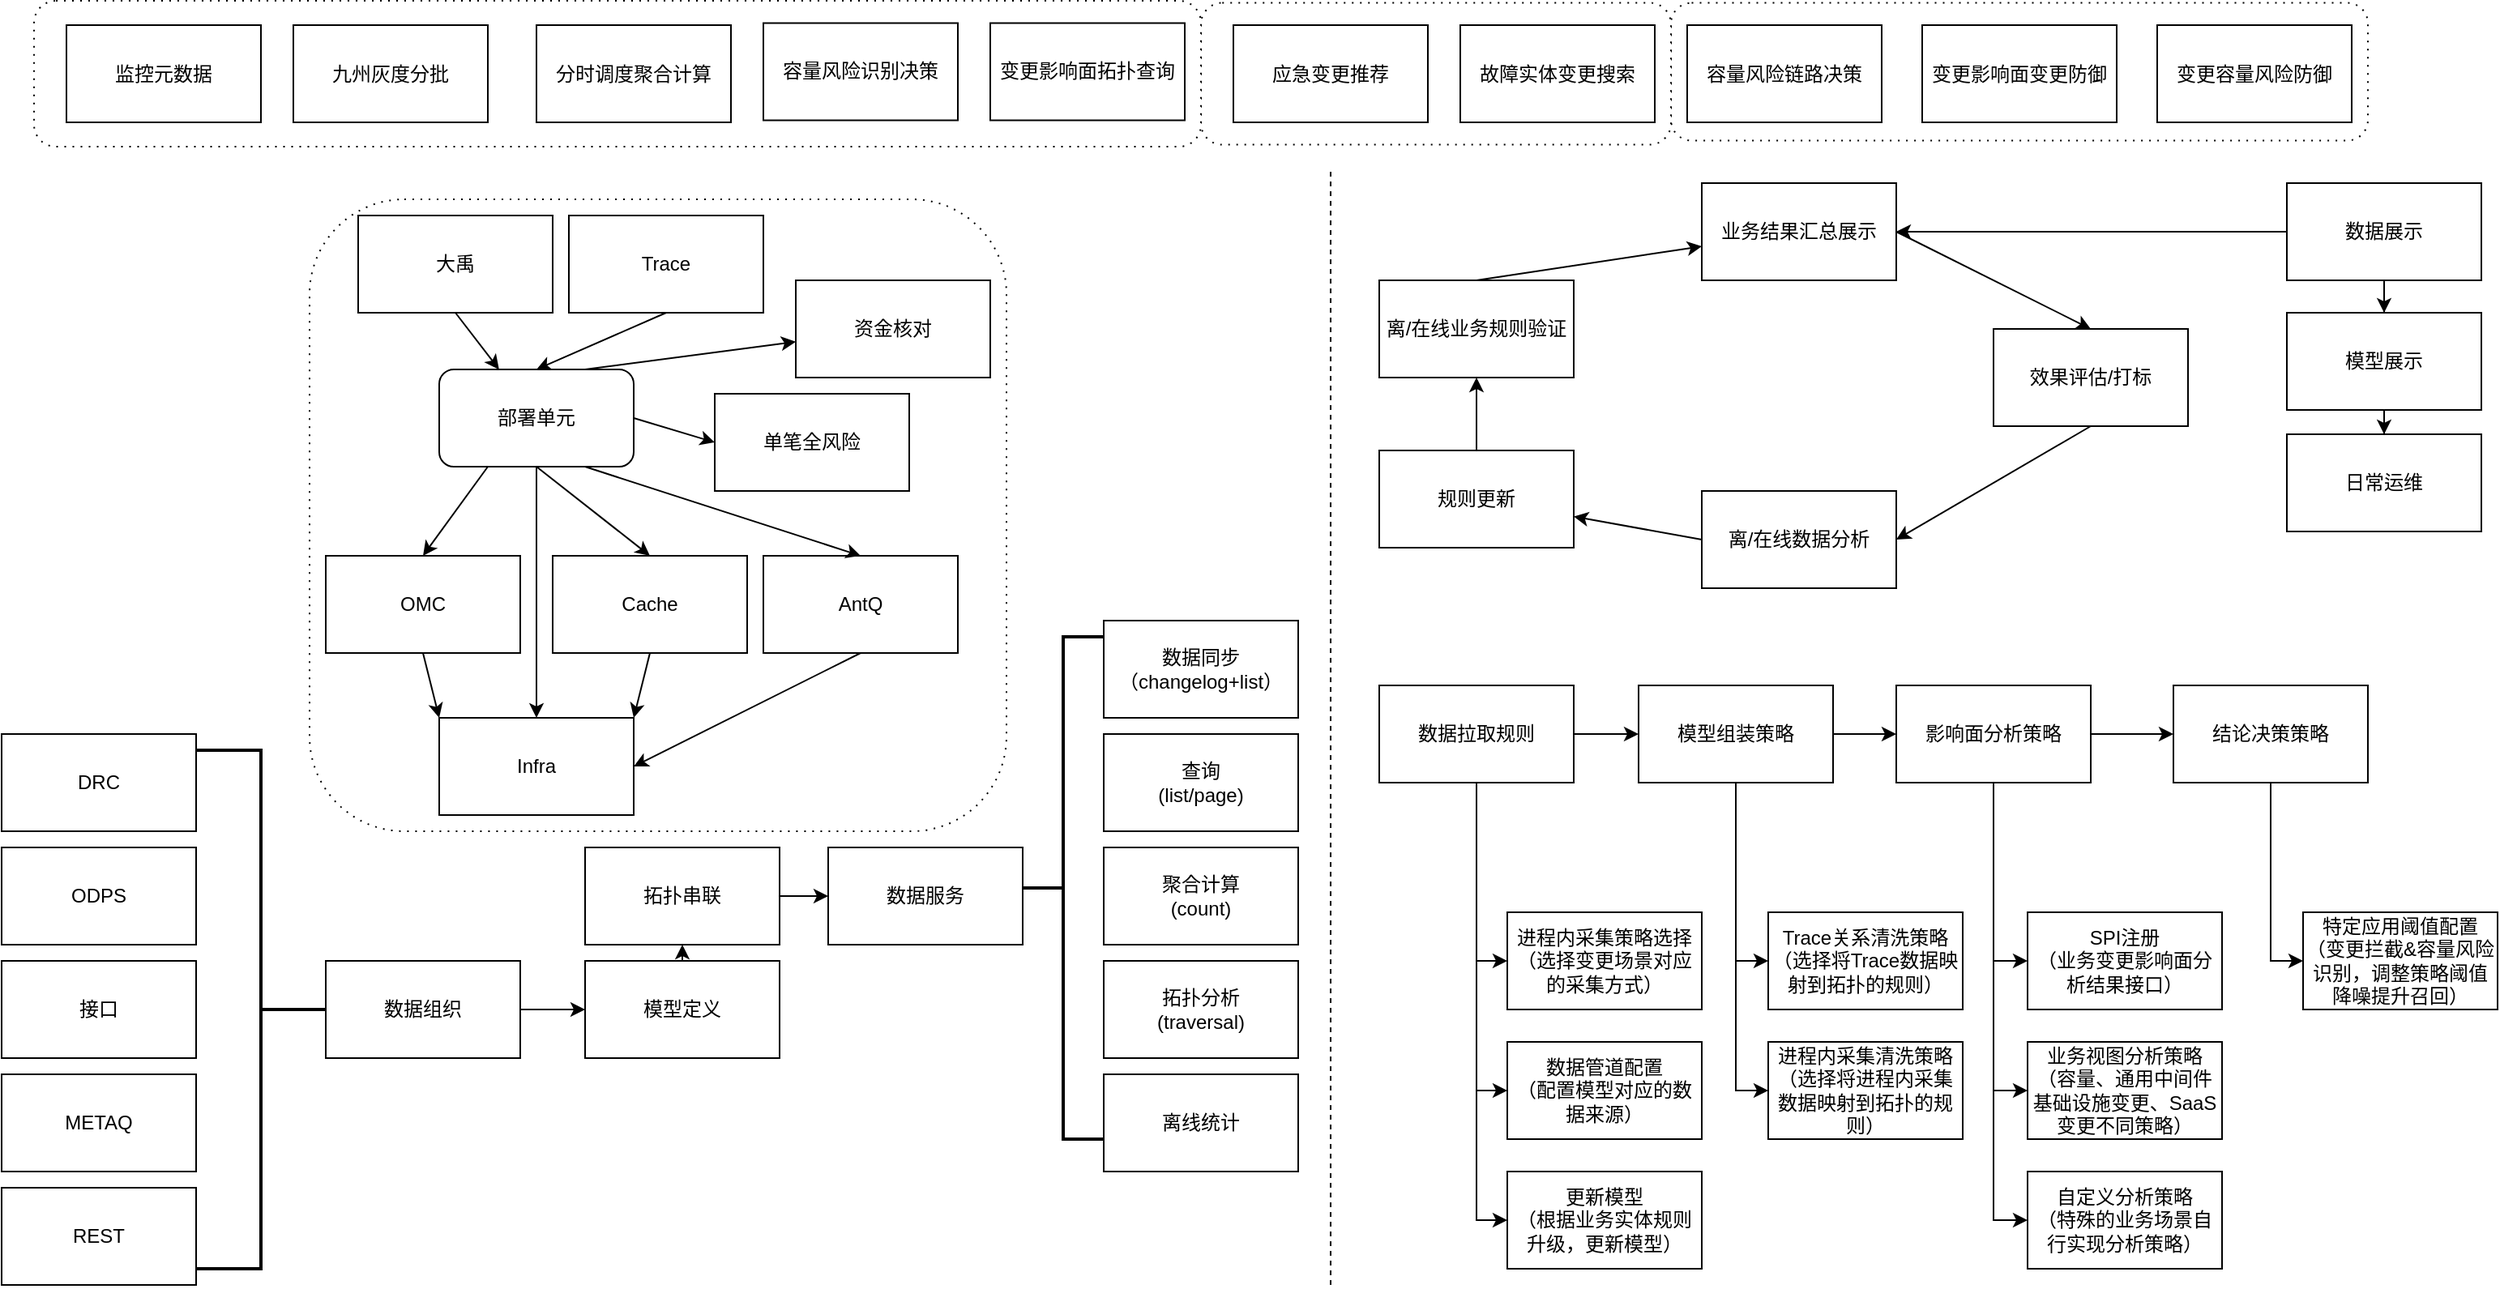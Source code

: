 <mxfile version="14.4.7" type="github">
  <diagram id="4Ju_CABuPUIWSEjYzrBO" name="Page-1">
    <mxGraphModel dx="1862" dy="885" grid="1" gridSize="10" guides="1" tooltips="1" connect="1" arrows="1" fold="1" page="1" pageScale="1" pageWidth="827" pageHeight="1169" math="0" shadow="0">
      <root>
        <mxCell id="0" />
        <mxCell id="1" parent="0" />
        <mxCell id="O32i_MgARscnzORiwziN-114" value="" style="shape=ext;rounded=1;html=1;whiteSpace=wrap;dashed=1;dashPattern=1 4;" vertex="1" parent="1">
          <mxGeometry x="1050" y="158.75" width="430" height="85" as="geometry" />
        </mxCell>
        <mxCell id="O32i_MgARscnzORiwziN-113" value="" style="shape=ext;rounded=1;html=1;whiteSpace=wrap;dashed=1;dashPattern=1 4;" vertex="1" parent="1">
          <mxGeometry x="760" y="158.75" width="290" height="87.5" as="geometry" />
        </mxCell>
        <mxCell id="O32i_MgARscnzORiwziN-112" value="" style="shape=ext;rounded=1;html=1;whiteSpace=wrap;dashed=1;dashPattern=1 4;" vertex="1" parent="1">
          <mxGeometry x="40" y="157.5" width="720" height="90" as="geometry" />
        </mxCell>
        <mxCell id="O32i_MgARscnzORiwziN-19" value="" style="shape=ext;rounded=1;html=1;whiteSpace=wrap;dashed=1;dashPattern=1 4;" vertex="1" parent="1">
          <mxGeometry x="210" y="280" width="430" height="390" as="geometry" />
        </mxCell>
        <mxCell id="O32i_MgARscnzORiwziN-1" value="变更影响面变更防御" style="rounded=0;whiteSpace=wrap;html=1;" vertex="1" parent="1">
          <mxGeometry x="1205" y="172.5" width="120" height="60" as="geometry" />
        </mxCell>
        <mxCell id="O32i_MgARscnzORiwziN-2" value="DRC" style="rounded=0;whiteSpace=wrap;html=1;" vertex="1" parent="1">
          <mxGeometry x="20" y="610" width="120" height="60" as="geometry" />
        </mxCell>
        <mxCell id="O32i_MgARscnzORiwziN-3" value="ODPS" style="rounded=0;whiteSpace=wrap;html=1;" vertex="1" parent="1">
          <mxGeometry x="20" y="680" width="120" height="60" as="geometry" />
        </mxCell>
        <mxCell id="O32i_MgARscnzORiwziN-4" value="接口" style="rounded=0;whiteSpace=wrap;html=1;" vertex="1" parent="1">
          <mxGeometry x="20" y="750" width="120" height="60" as="geometry" />
        </mxCell>
        <mxCell id="O32i_MgARscnzORiwziN-5" value="METAQ" style="rounded=0;whiteSpace=wrap;html=1;" vertex="1" parent="1">
          <mxGeometry x="20" y="820" width="120" height="60" as="geometry" />
        </mxCell>
        <mxCell id="O32i_MgARscnzORiwziN-6" value="REST" style="rounded=0;whiteSpace=wrap;html=1;" vertex="1" parent="1">
          <mxGeometry x="20" y="890" width="120" height="60" as="geometry" />
        </mxCell>
        <mxCell id="O32i_MgARscnzORiwziN-63" style="edgeStyle=none;rounded=0;orthogonalLoop=1;jettySize=auto;html=1;exitX=0.5;exitY=0;exitDx=0;exitDy=0;entryX=0.5;entryY=1;entryDx=0;entryDy=0;" edge="1" parent="1" source="O32i_MgARscnzORiwziN-7" target="O32i_MgARscnzORiwziN-18">
          <mxGeometry relative="1" as="geometry" />
        </mxCell>
        <mxCell id="O32i_MgARscnzORiwziN-7" value="模型定义" style="rounded=0;whiteSpace=wrap;html=1;" vertex="1" parent="1">
          <mxGeometry x="380" y="750" width="120" height="60" as="geometry" />
        </mxCell>
        <mxCell id="O32i_MgARscnzORiwziN-49" style="rounded=0;orthogonalLoop=1;jettySize=auto;html=1;exitX=0.5;exitY=1;exitDx=0;exitDy=0;" edge="1" parent="1" source="O32i_MgARscnzORiwziN-8" target="O32i_MgARscnzORiwziN-16">
          <mxGeometry relative="1" as="geometry" />
        </mxCell>
        <mxCell id="O32i_MgARscnzORiwziN-8" value="大禹" style="rounded=0;whiteSpace=wrap;html=1;" vertex="1" parent="1">
          <mxGeometry x="240" y="290" width="120" height="60" as="geometry" />
        </mxCell>
        <mxCell id="O32i_MgARscnzORiwziN-52" style="rounded=0;orthogonalLoop=1;jettySize=auto;html=1;exitX=0.5;exitY=1;exitDx=0;exitDy=0;entryX=0.5;entryY=0;entryDx=0;entryDy=0;" edge="1" parent="1" source="O32i_MgARscnzORiwziN-9" target="O32i_MgARscnzORiwziN-16">
          <mxGeometry relative="1" as="geometry" />
        </mxCell>
        <mxCell id="O32i_MgARscnzORiwziN-9" value="Trace" style="rounded=0;whiteSpace=wrap;html=1;" vertex="1" parent="1">
          <mxGeometry x="370" y="290" width="120" height="60" as="geometry" />
        </mxCell>
        <mxCell id="O32i_MgARscnzORiwziN-10" value="资金核对" style="rounded=0;whiteSpace=wrap;html=1;" vertex="1" parent="1">
          <mxGeometry x="510" y="330" width="120" height="60" as="geometry" />
        </mxCell>
        <mxCell id="O32i_MgARscnzORiwziN-11" value="单笔全风险" style="rounded=0;whiteSpace=wrap;html=1;" vertex="1" parent="1">
          <mxGeometry x="460" y="400" width="120" height="60" as="geometry" />
        </mxCell>
        <mxCell id="O32i_MgARscnzORiwziN-59" style="rounded=0;orthogonalLoop=1;jettySize=auto;html=1;exitX=0.5;exitY=1;exitDx=0;exitDy=0;entryX=0;entryY=0;entryDx=0;entryDy=0;" edge="1" parent="1" source="O32i_MgARscnzORiwziN-12" target="O32i_MgARscnzORiwziN-15">
          <mxGeometry relative="1" as="geometry" />
        </mxCell>
        <mxCell id="O32i_MgARscnzORiwziN-12" value="OMC" style="rounded=0;whiteSpace=wrap;html=1;" vertex="1" parent="1">
          <mxGeometry x="220" y="500" width="120" height="60" as="geometry" />
        </mxCell>
        <mxCell id="O32i_MgARscnzORiwziN-60" style="rounded=0;orthogonalLoop=1;jettySize=auto;html=1;exitX=0.5;exitY=1;exitDx=0;exitDy=0;entryX=1;entryY=0;entryDx=0;entryDy=0;" edge="1" parent="1" source="O32i_MgARscnzORiwziN-13" target="O32i_MgARscnzORiwziN-15">
          <mxGeometry relative="1" as="geometry" />
        </mxCell>
        <mxCell id="O32i_MgARscnzORiwziN-13" value="Cache" style="rounded=0;whiteSpace=wrap;html=1;" vertex="1" parent="1">
          <mxGeometry x="360" y="500" width="120" height="60" as="geometry" />
        </mxCell>
        <mxCell id="O32i_MgARscnzORiwziN-61" style="rounded=0;orthogonalLoop=1;jettySize=auto;html=1;exitX=0.5;exitY=1;exitDx=0;exitDy=0;entryX=1;entryY=0.5;entryDx=0;entryDy=0;" edge="1" parent="1" source="O32i_MgARscnzORiwziN-14" target="O32i_MgARscnzORiwziN-15">
          <mxGeometry relative="1" as="geometry" />
        </mxCell>
        <mxCell id="O32i_MgARscnzORiwziN-14" value="AntQ" style="rounded=0;whiteSpace=wrap;html=1;" vertex="1" parent="1">
          <mxGeometry x="490" y="500" width="120" height="60" as="geometry" />
        </mxCell>
        <mxCell id="O32i_MgARscnzORiwziN-15" value="Infra" style="rounded=0;whiteSpace=wrap;html=1;" vertex="1" parent="1">
          <mxGeometry x="290" y="600" width="120" height="60" as="geometry" />
        </mxCell>
        <mxCell id="O32i_MgARscnzORiwziN-53" style="rounded=0;orthogonalLoop=1;jettySize=auto;html=1;exitX=0.75;exitY=0;exitDx=0;exitDy=0;" edge="1" parent="1" source="O32i_MgARscnzORiwziN-16" target="O32i_MgARscnzORiwziN-10">
          <mxGeometry relative="1" as="geometry" />
        </mxCell>
        <mxCell id="O32i_MgARscnzORiwziN-54" style="rounded=0;orthogonalLoop=1;jettySize=auto;html=1;exitX=1;exitY=0.5;exitDx=0;exitDy=0;entryX=0;entryY=0.5;entryDx=0;entryDy=0;" edge="1" parent="1" source="O32i_MgARscnzORiwziN-16" target="O32i_MgARscnzORiwziN-11">
          <mxGeometry relative="1" as="geometry" />
        </mxCell>
        <mxCell id="O32i_MgARscnzORiwziN-55" style="rounded=0;orthogonalLoop=1;jettySize=auto;html=1;exitX=0.25;exitY=1;exitDx=0;exitDy=0;entryX=0.5;entryY=0;entryDx=0;entryDy=0;" edge="1" parent="1" source="O32i_MgARscnzORiwziN-16" target="O32i_MgARscnzORiwziN-12">
          <mxGeometry relative="1" as="geometry" />
        </mxCell>
        <mxCell id="O32i_MgARscnzORiwziN-56" style="rounded=0;orthogonalLoop=1;jettySize=auto;html=1;exitX=0.5;exitY=1;exitDx=0;exitDy=0;entryX=0.5;entryY=0;entryDx=0;entryDy=0;" edge="1" parent="1" source="O32i_MgARscnzORiwziN-16" target="O32i_MgARscnzORiwziN-13">
          <mxGeometry relative="1" as="geometry" />
        </mxCell>
        <mxCell id="O32i_MgARscnzORiwziN-57" style="rounded=0;orthogonalLoop=1;jettySize=auto;html=1;exitX=0.75;exitY=1;exitDx=0;exitDy=0;entryX=0.5;entryY=0;entryDx=0;entryDy=0;" edge="1" parent="1" source="O32i_MgARscnzORiwziN-16" target="O32i_MgARscnzORiwziN-14">
          <mxGeometry relative="1" as="geometry" />
        </mxCell>
        <mxCell id="O32i_MgARscnzORiwziN-58" style="rounded=0;orthogonalLoop=1;jettySize=auto;html=1;exitX=0.5;exitY=1;exitDx=0;exitDy=0;entryX=0.5;entryY=0;entryDx=0;entryDy=0;" edge="1" parent="1" source="O32i_MgARscnzORiwziN-16" target="O32i_MgARscnzORiwziN-15">
          <mxGeometry relative="1" as="geometry" />
        </mxCell>
        <mxCell id="O32i_MgARscnzORiwziN-16" value="部署单元" style="rounded=1;whiteSpace=wrap;html=1;" vertex="1" parent="1">
          <mxGeometry x="290" y="385" width="120" height="60" as="geometry" />
        </mxCell>
        <mxCell id="O32i_MgARscnzORiwziN-62" style="edgeStyle=none;rounded=0;orthogonalLoop=1;jettySize=auto;html=1;exitX=1;exitY=0.5;exitDx=0;exitDy=0;" edge="1" parent="1" source="O32i_MgARscnzORiwziN-17" target="O32i_MgARscnzORiwziN-7">
          <mxGeometry relative="1" as="geometry" />
        </mxCell>
        <mxCell id="O32i_MgARscnzORiwziN-17" value="数据组织" style="rounded=0;whiteSpace=wrap;html=1;" vertex="1" parent="1">
          <mxGeometry x="220" y="750" width="120" height="60" as="geometry" />
        </mxCell>
        <mxCell id="O32i_MgARscnzORiwziN-64" style="edgeStyle=none;rounded=0;orthogonalLoop=1;jettySize=auto;html=1;exitX=1;exitY=0.5;exitDx=0;exitDy=0;entryX=0;entryY=0.5;entryDx=0;entryDy=0;" edge="1" parent="1" source="O32i_MgARscnzORiwziN-18" target="O32i_MgARscnzORiwziN-20">
          <mxGeometry relative="1" as="geometry" />
        </mxCell>
        <mxCell id="O32i_MgARscnzORiwziN-18" value="拓扑串联" style="rounded=0;whiteSpace=wrap;html=1;" vertex="1" parent="1">
          <mxGeometry x="380" y="680" width="120" height="60" as="geometry" />
        </mxCell>
        <mxCell id="O32i_MgARscnzORiwziN-20" value="数据服务" style="rounded=0;whiteSpace=wrap;html=1;" vertex="1" parent="1">
          <mxGeometry x="530" y="680" width="120" height="60" as="geometry" />
        </mxCell>
        <mxCell id="O32i_MgARscnzORiwziN-21" value="数据同步&lt;br&gt;（changelog+list）" style="rounded=0;whiteSpace=wrap;html=1;" vertex="1" parent="1">
          <mxGeometry x="700" y="540" width="120" height="60" as="geometry" />
        </mxCell>
        <mxCell id="O32i_MgARscnzORiwziN-22" value="查询&lt;br&gt;(list/page)" style="rounded=0;whiteSpace=wrap;html=1;" vertex="1" parent="1">
          <mxGeometry x="700" y="610" width="120" height="60" as="geometry" />
        </mxCell>
        <mxCell id="O32i_MgARscnzORiwziN-23" value="聚合计算&lt;br&gt;(count)" style="rounded=0;whiteSpace=wrap;html=1;" vertex="1" parent="1">
          <mxGeometry x="700" y="680" width="120" height="60" as="geometry" />
        </mxCell>
        <mxCell id="O32i_MgARscnzORiwziN-24" value="离线统计" style="rounded=0;whiteSpace=wrap;html=1;" vertex="1" parent="1">
          <mxGeometry x="700" y="820" width="120" height="60" as="geometry" />
        </mxCell>
        <mxCell id="O32i_MgARscnzORiwziN-25" value="拓扑分析&lt;br&gt;(traversal)" style="rounded=0;whiteSpace=wrap;html=1;" vertex="1" parent="1">
          <mxGeometry x="700" y="750" width="120" height="60" as="geometry" />
        </mxCell>
        <mxCell id="O32i_MgARscnzORiwziN-26" value="" style="strokeWidth=2;html=1;shape=mxgraph.flowchart.annotation_2;align=left;labelPosition=right;pointerEvents=1;rotation=-180;" vertex="1" parent="1">
          <mxGeometry x="140" y="620" width="80" height="320" as="geometry" />
        </mxCell>
        <mxCell id="O32i_MgARscnzORiwziN-27" value="" style="endArrow=none;dashed=1;html=1;" edge="1" parent="1">
          <mxGeometry width="50" height="50" relative="1" as="geometry">
            <mxPoint x="840" y="950" as="sourcePoint" />
            <mxPoint x="840" y="260" as="targetPoint" />
          </mxGeometry>
        </mxCell>
        <mxCell id="O32i_MgARscnzORiwziN-28" value="应急变更推荐" style="rounded=0;whiteSpace=wrap;html=1;" vertex="1" parent="1">
          <mxGeometry x="780" y="172.5" width="120" height="60" as="geometry" />
        </mxCell>
        <mxCell id="O32i_MgARscnzORiwziN-29" value="容量风险链路决策" style="rounded=0;whiteSpace=wrap;html=1;" vertex="1" parent="1">
          <mxGeometry x="1060" y="172.5" width="120" height="60" as="geometry" />
        </mxCell>
        <mxCell id="O32i_MgARscnzORiwziN-44" style="rounded=0;orthogonalLoop=1;jettySize=auto;html=1;exitX=1;exitY=0.5;exitDx=0;exitDy=0;entryX=0.5;entryY=0;entryDx=0;entryDy=0;" edge="1" parent="1" source="O32i_MgARscnzORiwziN-31" target="O32i_MgARscnzORiwziN-32">
          <mxGeometry relative="1" as="geometry" />
        </mxCell>
        <mxCell id="O32i_MgARscnzORiwziN-31" value="业务结果汇总展示" style="rounded=0;whiteSpace=wrap;html=1;" vertex="1" parent="1">
          <mxGeometry x="1069" y="270" width="120" height="60" as="geometry" />
        </mxCell>
        <mxCell id="O32i_MgARscnzORiwziN-45" style="rounded=0;orthogonalLoop=1;jettySize=auto;html=1;exitX=0.5;exitY=1;exitDx=0;exitDy=0;entryX=1;entryY=0.5;entryDx=0;entryDy=0;" edge="1" parent="1" source="O32i_MgARscnzORiwziN-32" target="O32i_MgARscnzORiwziN-33">
          <mxGeometry relative="1" as="geometry" />
        </mxCell>
        <mxCell id="O32i_MgARscnzORiwziN-32" value="效果评估/打标" style="rounded=0;whiteSpace=wrap;html=1;" vertex="1" parent="1">
          <mxGeometry x="1249" y="360" width="120" height="60" as="geometry" />
        </mxCell>
        <mxCell id="O32i_MgARscnzORiwziN-46" style="rounded=0;orthogonalLoop=1;jettySize=auto;html=1;exitX=0;exitY=0.5;exitDx=0;exitDy=0;" edge="1" parent="1" source="O32i_MgARscnzORiwziN-33" target="O32i_MgARscnzORiwziN-34">
          <mxGeometry relative="1" as="geometry" />
        </mxCell>
        <mxCell id="O32i_MgARscnzORiwziN-33" value="离/在线数据分析" style="rounded=0;whiteSpace=wrap;html=1;" vertex="1" parent="1">
          <mxGeometry x="1069" y="460" width="120" height="60" as="geometry" />
        </mxCell>
        <mxCell id="O32i_MgARscnzORiwziN-47" style="rounded=0;orthogonalLoop=1;jettySize=auto;html=1;exitX=0.5;exitY=0;exitDx=0;exitDy=0;entryX=0.5;entryY=1;entryDx=0;entryDy=0;" edge="1" parent="1" source="O32i_MgARscnzORiwziN-34" target="O32i_MgARscnzORiwziN-36">
          <mxGeometry relative="1" as="geometry" />
        </mxCell>
        <mxCell id="O32i_MgARscnzORiwziN-34" value="规则更新" style="rounded=0;whiteSpace=wrap;html=1;" vertex="1" parent="1">
          <mxGeometry x="870" y="435" width="120" height="60" as="geometry" />
        </mxCell>
        <mxCell id="O32i_MgARscnzORiwziN-38" value="" style="edgeStyle=orthogonalEdgeStyle;rounded=0;orthogonalLoop=1;jettySize=auto;html=1;" edge="1" parent="1" source="O32i_MgARscnzORiwziN-35" target="O32i_MgARscnzORiwziN-37">
          <mxGeometry relative="1" as="geometry" />
        </mxCell>
        <mxCell id="O32i_MgARscnzORiwziN-67" value="" style="edgeStyle=orthogonalEdgeStyle;rounded=0;orthogonalLoop=1;jettySize=auto;html=1;exitX=0.5;exitY=1;exitDx=0;exitDy=0;" edge="1" parent="1" source="O32i_MgARscnzORiwziN-35" target="O32i_MgARscnzORiwziN-66">
          <mxGeometry relative="1" as="geometry">
            <Array as="points">
              <mxPoint x="930" y="750" />
            </Array>
          </mxGeometry>
        </mxCell>
        <mxCell id="O32i_MgARscnzORiwziN-69" value="" style="edgeStyle=orthogonalEdgeStyle;rounded=0;orthogonalLoop=1;jettySize=auto;html=1;exitX=0.5;exitY=1;exitDx=0;exitDy=0;" edge="1" parent="1" source="O32i_MgARscnzORiwziN-35" target="O32i_MgARscnzORiwziN-68">
          <mxGeometry relative="1" as="geometry">
            <Array as="points">
              <mxPoint x="930" y="830" />
            </Array>
          </mxGeometry>
        </mxCell>
        <mxCell id="O32i_MgARscnzORiwziN-71" value="" style="edgeStyle=orthogonalEdgeStyle;rounded=0;orthogonalLoop=1;jettySize=auto;html=1;exitX=0.5;exitY=1;exitDx=0;exitDy=0;" edge="1" parent="1" source="O32i_MgARscnzORiwziN-35" target="O32i_MgARscnzORiwziN-70">
          <mxGeometry relative="1" as="geometry">
            <Array as="points">
              <mxPoint x="930" y="910" />
            </Array>
          </mxGeometry>
        </mxCell>
        <mxCell id="O32i_MgARscnzORiwziN-35" value="数据拉取规则" style="rounded=0;whiteSpace=wrap;html=1;" vertex="1" parent="1">
          <mxGeometry x="870" y="580" width="120" height="60" as="geometry" />
        </mxCell>
        <mxCell id="O32i_MgARscnzORiwziN-48" style="rounded=0;orthogonalLoop=1;jettySize=auto;html=1;exitX=0.5;exitY=0;exitDx=0;exitDy=0;" edge="1" parent="1" source="O32i_MgARscnzORiwziN-36" target="O32i_MgARscnzORiwziN-31">
          <mxGeometry relative="1" as="geometry" />
        </mxCell>
        <mxCell id="O32i_MgARscnzORiwziN-36" value="&lt;span&gt;离/在线业务规则验证&lt;/span&gt;" style="rounded=0;whiteSpace=wrap;html=1;" vertex="1" parent="1">
          <mxGeometry x="870" y="330" width="120" height="60" as="geometry" />
        </mxCell>
        <mxCell id="O32i_MgARscnzORiwziN-40" value="" style="edgeStyle=orthogonalEdgeStyle;rounded=0;orthogonalLoop=1;jettySize=auto;html=1;" edge="1" parent="1" source="O32i_MgARscnzORiwziN-37" target="O32i_MgARscnzORiwziN-39">
          <mxGeometry relative="1" as="geometry" />
        </mxCell>
        <mxCell id="O32i_MgARscnzORiwziN-77" style="edgeStyle=orthogonalEdgeStyle;rounded=0;orthogonalLoop=1;jettySize=auto;html=1;exitX=0.5;exitY=1;exitDx=0;exitDy=0;entryX=0;entryY=0.5;entryDx=0;entryDy=0;" edge="1" parent="1" source="O32i_MgARscnzORiwziN-37" target="O32i_MgARscnzORiwziN-75">
          <mxGeometry relative="1" as="geometry" />
        </mxCell>
        <mxCell id="O32i_MgARscnzORiwziN-82" style="edgeStyle=orthogonalEdgeStyle;rounded=0;orthogonalLoop=1;jettySize=auto;html=1;exitX=0.5;exitY=1;exitDx=0;exitDy=0;entryX=0;entryY=0.5;entryDx=0;entryDy=0;" edge="1" parent="1" source="O32i_MgARscnzORiwziN-37" target="O32i_MgARscnzORiwziN-80">
          <mxGeometry relative="1" as="geometry" />
        </mxCell>
        <mxCell id="O32i_MgARscnzORiwziN-37" value="模型组装策略" style="rounded=0;whiteSpace=wrap;html=1;" vertex="1" parent="1">
          <mxGeometry x="1030" y="580" width="120" height="60" as="geometry" />
        </mxCell>
        <mxCell id="O32i_MgARscnzORiwziN-42" value="" style="edgeStyle=orthogonalEdgeStyle;rounded=0;orthogonalLoop=1;jettySize=auto;html=1;" edge="1" parent="1" source="O32i_MgARscnzORiwziN-39" target="O32i_MgARscnzORiwziN-41">
          <mxGeometry relative="1" as="geometry" />
        </mxCell>
        <mxCell id="O32i_MgARscnzORiwziN-91" style="edgeStyle=orthogonalEdgeStyle;rounded=0;orthogonalLoop=1;jettySize=auto;html=1;exitX=0.5;exitY=1;exitDx=0;exitDy=0;entryX=0;entryY=0.5;entryDx=0;entryDy=0;" edge="1" parent="1" source="O32i_MgARscnzORiwziN-39" target="O32i_MgARscnzORiwziN-86">
          <mxGeometry relative="1" as="geometry" />
        </mxCell>
        <mxCell id="O32i_MgARscnzORiwziN-92" style="edgeStyle=orthogonalEdgeStyle;rounded=0;orthogonalLoop=1;jettySize=auto;html=1;exitX=0.5;exitY=1;exitDx=0;exitDy=0;entryX=0;entryY=0.5;entryDx=0;entryDy=0;" edge="1" parent="1" source="O32i_MgARscnzORiwziN-39" target="O32i_MgARscnzORiwziN-88">
          <mxGeometry relative="1" as="geometry" />
        </mxCell>
        <mxCell id="O32i_MgARscnzORiwziN-94" style="edgeStyle=orthogonalEdgeStyle;rounded=0;orthogonalLoop=1;jettySize=auto;html=1;exitX=0.5;exitY=1;exitDx=0;exitDy=0;entryX=0;entryY=0.5;entryDx=0;entryDy=0;" edge="1" parent="1" source="O32i_MgARscnzORiwziN-39" target="O32i_MgARscnzORiwziN-84">
          <mxGeometry relative="1" as="geometry" />
        </mxCell>
        <mxCell id="O32i_MgARscnzORiwziN-39" value="影响面分析策略" style="rounded=0;whiteSpace=wrap;html=1;" vertex="1" parent="1">
          <mxGeometry x="1189" y="580" width="120" height="60" as="geometry" />
        </mxCell>
        <mxCell id="O32i_MgARscnzORiwziN-98" style="edgeStyle=orthogonalEdgeStyle;rounded=0;orthogonalLoop=1;jettySize=auto;html=1;exitX=0.5;exitY=1;exitDx=0;exitDy=0;entryX=0;entryY=0.5;entryDx=0;entryDy=0;" edge="1" parent="1" source="O32i_MgARscnzORiwziN-41" target="O32i_MgARscnzORiwziN-96">
          <mxGeometry relative="1" as="geometry" />
        </mxCell>
        <mxCell id="O32i_MgARscnzORiwziN-41" value="结论决策策略" style="rounded=0;whiteSpace=wrap;html=1;" vertex="1" parent="1">
          <mxGeometry x="1360" y="580" width="120" height="60" as="geometry" />
        </mxCell>
        <mxCell id="O32i_MgARscnzORiwziN-65" value="" style="strokeWidth=2;html=1;shape=mxgraph.flowchart.annotation_2;align=left;labelPosition=right;pointerEvents=1;" vertex="1" parent="1">
          <mxGeometry x="650" y="550" width="50" height="310" as="geometry" />
        </mxCell>
        <mxCell id="O32i_MgARscnzORiwziN-66" value="进程内采集策略选择&lt;br&gt;（选择变更场景对应的采集方式）" style="rounded=0;whiteSpace=wrap;html=1;" vertex="1" parent="1">
          <mxGeometry x="949" y="720" width="120" height="60" as="geometry" />
        </mxCell>
        <mxCell id="O32i_MgARscnzORiwziN-68" value="数据管道配置&lt;br&gt;（配置模型对应的数据来源）" style="rounded=0;whiteSpace=wrap;html=1;" vertex="1" parent="1">
          <mxGeometry x="949" y="800" width="120" height="60" as="geometry" />
        </mxCell>
        <mxCell id="O32i_MgARscnzORiwziN-70" value="更新模型&lt;br&gt;（根据业务实体规则升级，更新模型）" style="rounded=0;whiteSpace=wrap;html=1;" vertex="1" parent="1">
          <mxGeometry x="949" y="880" width="120" height="60" as="geometry" />
        </mxCell>
        <mxCell id="O32i_MgARscnzORiwziN-75" value="Trace关系清洗策略&lt;br&gt;（选择将Trace数据映射到拓扑的规则）" style="rounded=0;whiteSpace=wrap;html=1;" vertex="1" parent="1">
          <mxGeometry x="1110" y="720" width="120" height="60" as="geometry" />
        </mxCell>
        <mxCell id="O32i_MgARscnzORiwziN-80" value="进程内采集清洗策略&lt;br&gt;（选择将进程内采集数据映射到拓扑的规则）" style="rounded=0;whiteSpace=wrap;html=1;" vertex="1" parent="1">
          <mxGeometry x="1110" y="800" width="120" height="60" as="geometry" />
        </mxCell>
        <mxCell id="O32i_MgARscnzORiwziN-84" value="SPI注册&lt;br&gt;（业务变更影响面分析结果接口）" style="rounded=0;whiteSpace=wrap;html=1;" vertex="1" parent="1">
          <mxGeometry x="1270" y="720" width="120" height="60" as="geometry" />
        </mxCell>
        <mxCell id="O32i_MgARscnzORiwziN-86" value="业务视图分析策略&lt;br&gt;（容量、通用中间件基础设施变更、SaaS变更不同策略）" style="rounded=0;whiteSpace=wrap;html=1;" vertex="1" parent="1">
          <mxGeometry x="1270" y="800" width="120" height="60" as="geometry" />
        </mxCell>
        <mxCell id="O32i_MgARscnzORiwziN-88" value="自定义分析策略&lt;br&gt;（特殊的业务场景自行实现分析策略）" style="rounded=0;whiteSpace=wrap;html=1;" vertex="1" parent="1">
          <mxGeometry x="1270" y="880" width="120" height="60" as="geometry" />
        </mxCell>
        <mxCell id="O32i_MgARscnzORiwziN-96" value="特定应用阈值配置&lt;br&gt;（变更拦截&amp;amp;容量风险识别，调整策略阈值降噪提升召回）" style="rounded=0;whiteSpace=wrap;html=1;" vertex="1" parent="1">
          <mxGeometry x="1440" y="720" width="120" height="60" as="geometry" />
        </mxCell>
        <mxCell id="O32i_MgARscnzORiwziN-99" value="变更容量风险防御" style="rounded=0;whiteSpace=wrap;html=1;" vertex="1" parent="1">
          <mxGeometry x="1350" y="172.5" width="120" height="60" as="geometry" />
        </mxCell>
        <mxCell id="O32i_MgARscnzORiwziN-100" value="故障实体变更搜索" style="rounded=0;whiteSpace=wrap;html=1;" vertex="1" parent="1">
          <mxGeometry x="920" y="172.5" width="120" height="60" as="geometry" />
        </mxCell>
        <mxCell id="O32i_MgARscnzORiwziN-103" value="" style="edgeStyle=orthogonalEdgeStyle;rounded=0;orthogonalLoop=1;jettySize=auto;html=1;" edge="1" parent="1" source="O32i_MgARscnzORiwziN-101" target="O32i_MgARscnzORiwziN-102">
          <mxGeometry relative="1" as="geometry" />
        </mxCell>
        <mxCell id="O32i_MgARscnzORiwziN-106" style="edgeStyle=orthogonalEdgeStyle;rounded=0;orthogonalLoop=1;jettySize=auto;html=1;exitX=0;exitY=0.5;exitDx=0;exitDy=0;entryX=1;entryY=0.5;entryDx=0;entryDy=0;" edge="1" parent="1" source="O32i_MgARscnzORiwziN-101" target="O32i_MgARscnzORiwziN-31">
          <mxGeometry relative="1" as="geometry" />
        </mxCell>
        <mxCell id="O32i_MgARscnzORiwziN-101" value="数据展示" style="rounded=0;whiteSpace=wrap;html=1;" vertex="1" parent="1">
          <mxGeometry x="1430" y="270" width="120" height="60" as="geometry" />
        </mxCell>
        <mxCell id="O32i_MgARscnzORiwziN-105" value="" style="edgeStyle=orthogonalEdgeStyle;rounded=0;orthogonalLoop=1;jettySize=auto;html=1;" edge="1" parent="1" source="O32i_MgARscnzORiwziN-102" target="O32i_MgARscnzORiwziN-104">
          <mxGeometry relative="1" as="geometry" />
        </mxCell>
        <mxCell id="O32i_MgARscnzORiwziN-102" value="模型展示" style="rounded=0;whiteSpace=wrap;html=1;" vertex="1" parent="1">
          <mxGeometry x="1430" y="350" width="120" height="60" as="geometry" />
        </mxCell>
        <mxCell id="O32i_MgARscnzORiwziN-104" value="日常运维" style="rounded=0;whiteSpace=wrap;html=1;" vertex="1" parent="1">
          <mxGeometry x="1430" y="425" width="120" height="60" as="geometry" />
        </mxCell>
        <mxCell id="O32i_MgARscnzORiwziN-107" value="监控元数据" style="rounded=0;whiteSpace=wrap;html=1;" vertex="1" parent="1">
          <mxGeometry x="60" y="172.5" width="120" height="60" as="geometry" />
        </mxCell>
        <mxCell id="O32i_MgARscnzORiwziN-108" value="九州灰度分批" style="rounded=0;whiteSpace=wrap;html=1;" vertex="1" parent="1">
          <mxGeometry x="200" y="172.5" width="120" height="60" as="geometry" />
        </mxCell>
        <mxCell id="O32i_MgARscnzORiwziN-109" value="分时调度聚合计算" style="rounded=0;whiteSpace=wrap;html=1;" vertex="1" parent="1">
          <mxGeometry x="350" y="172.5" width="120" height="60" as="geometry" />
        </mxCell>
        <mxCell id="O32i_MgARscnzORiwziN-110" value="容量风险识别决策" style="rounded=0;whiteSpace=wrap;html=1;" vertex="1" parent="1">
          <mxGeometry x="490" y="171.25" width="120" height="60" as="geometry" />
        </mxCell>
        <mxCell id="O32i_MgARscnzORiwziN-111" value="变更影响面拓扑查询" style="rounded=0;whiteSpace=wrap;html=1;" vertex="1" parent="1">
          <mxGeometry x="630" y="171.25" width="120" height="60" as="geometry" />
        </mxCell>
      </root>
    </mxGraphModel>
  </diagram>
</mxfile>

